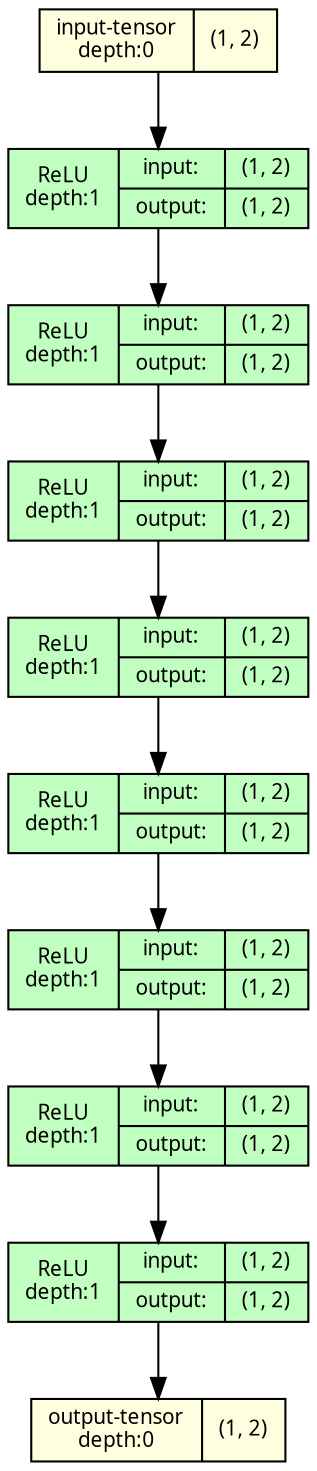 strict digraph RecursiveRelu {
	graph [ordering=in size="12.0,12.0"]
	node [align=left fontname="Linux libertine" fontsize=10 height=0.2 ranksep=0.1 shape=record style=filled]
	edge [fontsize=10]
	0 [label="input-tensor&#92;ndepth:0|(1, 2)" fillcolor=lightyellow]
	1 [label="ReLU&#92;ndepth:1|{input:|output:}|{(1, 2)|(1, 2)}" fillcolor=darkseagreen1]
	2 [label="ReLU&#92;ndepth:1|{input:|output:}|{(1, 2)|(1, 2)}" fillcolor=darkseagreen1]
	3 [label="ReLU&#92;ndepth:1|{input:|output:}|{(1, 2)|(1, 2)}" fillcolor=darkseagreen1]
	4 [label="ReLU&#92;ndepth:1|{input:|output:}|{(1, 2)|(1, 2)}" fillcolor=darkseagreen1]
	5 [label="ReLU&#92;ndepth:1|{input:|output:}|{(1, 2)|(1, 2)}" fillcolor=darkseagreen1]
	6 [label="ReLU&#92;ndepth:1|{input:|output:}|{(1, 2)|(1, 2)}" fillcolor=darkseagreen1]
	7 [label="ReLU&#92;ndepth:1|{input:|output:}|{(1, 2)|(1, 2)}" fillcolor=darkseagreen1]
	8 [label="ReLU&#92;ndepth:1|{input:|output:}|{(1, 2)|(1, 2)}" fillcolor=darkseagreen1]
	9 [label="output-tensor&#92;ndepth:0|(1, 2)" fillcolor=lightyellow]
	0 -> 1
	1 -> 2
	2 -> 3
	3 -> 4
	4 -> 5
	5 -> 6
	6 -> 7
	7 -> 8
	8 -> 9
}
strict digraph RecursiveRelu {
	graph [ordering=in size="12.0,12.0"]
	node [align=left fontname="Linux libertine" fontsize=10 height=0.2 ranksep=0.1 shape=record style=filled]
	edge [fontsize=10]
	0 [label="input-tensor&#92;ndepth:0|(1, 2)" fillcolor=lightyellow]
	1 [label="ReLU&#92;ndepth:1|{input:|output:}|{(1, 2)|(1, 2)}" fillcolor=darkseagreen1]
	1 [label="ReLU&#92;ndepth:1|{input:|output:}|{(1, 2)|(1, 2)}" fillcolor=darkseagreen1]
	1 [label="ReLU&#92;ndepth:1|{input:|output:}|{(1, 2)|(1, 2)}" fillcolor=darkseagreen1]
	1 [label="ReLU&#92;ndepth:1|{input:|output:}|{(1, 2)|(1, 2)}" fillcolor=darkseagreen1]
	1 [label="ReLU&#92;ndepth:1|{input:|output:}|{(1, 2)|(1, 2)}" fillcolor=darkseagreen1]
	1 [label="ReLU&#92;ndepth:1|{input:|output:}|{(1, 2)|(1, 2)}" fillcolor=darkseagreen1]
	1 [label="ReLU&#92;ndepth:1|{input:|output:}|{(1, 2)|(1, 2)}" fillcolor=darkseagreen1]
	2 [label="ReLU&#92;ndepth:1|{input:|output:}|{(1, 2)|(1, 2)}" fillcolor=darkseagreen1]
	3 [label="output-tensor&#92;ndepth:0|(1, 2)" fillcolor=lightyellow]
	0 -> 1
	1 -> 1
	1 -> 1 [label=" x2"]
	1 -> 1 [label=" x3"]
	1 -> 1 [label=" x4"]
	1 -> 1 [label=" x5"]
	1 -> 1 [label=" x6"]
	1 -> 2
	2 -> 3
}
